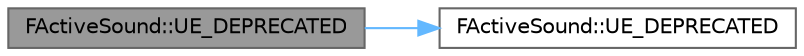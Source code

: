 digraph "FActiveSound::UE_DEPRECATED"
{
 // INTERACTIVE_SVG=YES
 // LATEX_PDF_SIZE
  bgcolor="transparent";
  edge [fontname=Helvetica,fontsize=10,labelfontname=Helvetica,labelfontsize=10];
  node [fontname=Helvetica,fontsize=10,shape=box,height=0.2,width=0.4];
  rankdir="LR";
  Node1 [id="Node000001",label="FActiveSound::UE_DEPRECATED",height=0.2,width=0.4,color="gray40", fillcolor="grey60", style="filled", fontcolor="black",tooltip="Updates the active sound's attenuation settings to the input parse params using the given listener."];
  Node1 -> Node2 [id="edge1_Node000001_Node000002",color="steelblue1",style="solid",tooltip=" "];
  Node2 [id="Node000002",label="FActiveSound::UE_DEPRECATED",height=0.2,width=0.4,color="grey40", fillcolor="white", style="filled",URL="$d1/d1d/structFActiveSound.html#aaa939c9ff02a9fbac17fdfc9958f36ee",tooltip="Applies the active sound's attenuation settings to the input parse params using the given listener."];
}
